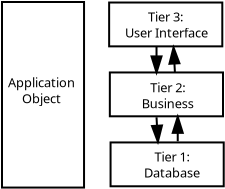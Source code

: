 <?xml version="1.0" encoding="UTF-8"?>
<dia:diagram xmlns:dia="http://www.lysator.liu.se/~alla/dia/">
  <dia:layer name="Background" visible="true">
    <dia:group>
      <dia:object type="Standard - Box" version="0" id="O0">
        <dia:attribute name="obj_pos">
          <dia:point val="5.748,-1.683"/>
        </dia:attribute>
        <dia:attribute name="obj_bb">
          <dia:rectangle val="5.698,-1.733;11.456,0.56"/>
        </dia:attribute>
        <dia:attribute name="elem_corner">
          <dia:point val="5.748,-1.683"/>
        </dia:attribute>
        <dia:attribute name="elem_width">
          <dia:real val="5.658"/>
        </dia:attribute>
        <dia:attribute name="elem_height">
          <dia:real val="2.192"/>
        </dia:attribute>
        <dia:attribute name="show_background">
          <dia:boolean val="true"/>
        </dia:attribute>
      </dia:object>
      <dia:object type="Standard - Text" version="0" id="O1">
        <dia:attribute name="obj_pos">
          <dia:point val="8.612,-0.732"/>
        </dia:attribute>
        <dia:attribute name="obj_bb">
          <dia:rectangle val="5.972,-1.372;11.252,0.228"/>
        </dia:attribute>
        <dia:attribute name="text">
          <dia:composite type="text">
            <dia:attribute name="string">
              <dia:string>#Tier 3:
User Interface#</dia:string>
            </dia:attribute>
            <dia:attribute name="font">
              <dia:font name="Helvetica"/>
            </dia:attribute>
            <dia:attribute name="height">
              <dia:real val="0.8"/>
            </dia:attribute>
            <dia:attribute name="pos">
              <dia:point val="8.612,-0.732"/>
            </dia:attribute>
            <dia:attribute name="color">
              <dia:color val="#000000"/>
            </dia:attribute>
            <dia:attribute name="alignment">
              <dia:enum val="1"/>
            </dia:attribute>
          </dia:composite>
        </dia:attribute>
      </dia:object>
    </dia:group>
    <dia:group>
      <dia:object type="Standard - Box" version="0" id="O2">
        <dia:attribute name="obj_pos">
          <dia:point val="5.783,1.814"/>
        </dia:attribute>
        <dia:attribute name="obj_bb">
          <dia:rectangle val="5.733,1.764;11.491,4.056"/>
        </dia:attribute>
        <dia:attribute name="elem_corner">
          <dia:point val="5.783,1.814"/>
        </dia:attribute>
        <dia:attribute name="elem_width">
          <dia:real val="5.658"/>
        </dia:attribute>
        <dia:attribute name="elem_height">
          <dia:real val="2.192"/>
        </dia:attribute>
        <dia:attribute name="show_background">
          <dia:boolean val="true"/>
        </dia:attribute>
      </dia:object>
      <dia:object type="Standard - Text" version="0" id="O3">
        <dia:attribute name="obj_pos">
          <dia:point val="8.682,2.804"/>
        </dia:attribute>
        <dia:attribute name="obj_bb">
          <dia:rectangle val="7.006,2.164;10.359,3.764"/>
        </dia:attribute>
        <dia:attribute name="text">
          <dia:composite type="text">
            <dia:attribute name="string">
              <dia:string>#Tier 2:
Business#</dia:string>
            </dia:attribute>
            <dia:attribute name="font">
              <dia:font name="Helvetica"/>
            </dia:attribute>
            <dia:attribute name="height">
              <dia:real val="0.8"/>
            </dia:attribute>
            <dia:attribute name="pos">
              <dia:point val="8.682,2.804"/>
            </dia:attribute>
            <dia:attribute name="color">
              <dia:color val="#000000"/>
            </dia:attribute>
            <dia:attribute name="alignment">
              <dia:enum val="1"/>
            </dia:attribute>
          </dia:composite>
        </dia:attribute>
      </dia:object>
    </dia:group>
    <dia:group>
      <dia:object type="Standard - Box" version="0" id="O4">
        <dia:attribute name="obj_pos">
          <dia:point val="5.819,5.313"/>
        </dia:attribute>
        <dia:attribute name="obj_bb">
          <dia:rectangle val="5.769,5.263;11.527,7.556"/>
        </dia:attribute>
        <dia:attribute name="elem_corner">
          <dia:point val="5.819,5.313"/>
        </dia:attribute>
        <dia:attribute name="elem_width">
          <dia:real val="5.658"/>
        </dia:attribute>
        <dia:attribute name="elem_height">
          <dia:real val="2.192"/>
        </dia:attribute>
        <dia:attribute name="show_background">
          <dia:boolean val="true"/>
        </dia:attribute>
      </dia:object>
      <dia:object type="Standard - Text" version="0" id="O5">
        <dia:attribute name="obj_pos">
          <dia:point val="8.895,6.264"/>
        </dia:attribute>
        <dia:attribute name="obj_bb">
          <dia:rectangle val="7.113,5.624;10.677,7.224"/>
        </dia:attribute>
        <dia:attribute name="text">
          <dia:composite type="text">
            <dia:attribute name="string">
              <dia:string>#Tier 1:
Database#</dia:string>
            </dia:attribute>
            <dia:attribute name="font">
              <dia:font name="Helvetica"/>
            </dia:attribute>
            <dia:attribute name="height">
              <dia:real val="0.8"/>
            </dia:attribute>
            <dia:attribute name="pos">
              <dia:point val="8.895,6.264"/>
            </dia:attribute>
            <dia:attribute name="color">
              <dia:color val="#000000"/>
            </dia:attribute>
            <dia:attribute name="alignment">
              <dia:enum val="1"/>
            </dia:attribute>
          </dia:composite>
        </dia:attribute>
      </dia:object>
    </dia:group>
    <dia:object type="UML - Message" version="0" id="O6">
      <dia:attribute name="obj_pos">
        <dia:point val="9.178,5.256"/>
      </dia:attribute>
      <dia:attribute name="obj_bb">
        <dia:rectangle val="8.778,3.933;9.578,5.306"/>
      </dia:attribute>
      <dia:attribute name="conn_endpoints">
        <dia:point val="9.178,5.256"/>
        <dia:point val="9.178,3.983"/>
      </dia:attribute>
      <dia:attribute name="text">
        <dia:string>##</dia:string>
      </dia:attribute>
      <dia:attribute name="type">
        <dia:enum val="0"/>
      </dia:attribute>
      <dia:attribute name="text_pos">
        <dia:point val="9.178,4.62"/>
      </dia:attribute>
    </dia:object>
    <dia:object type="UML - Message" version="0" id="O7">
      <dia:attribute name="obj_pos">
        <dia:point val="9.036,1.791"/>
      </dia:attribute>
      <dia:attribute name="obj_bb">
        <dia:rectangle val="8.563,0.377;9.368,1.844"/>
      </dia:attribute>
      <dia:attribute name="conn_endpoints">
        <dia:point val="9.036,1.791"/>
        <dia:point val="8.965,0.518"/>
      </dia:attribute>
      <dia:attribute name="text">
        <dia:string>##</dia:string>
      </dia:attribute>
      <dia:attribute name="type">
        <dia:enum val="0"/>
      </dia:attribute>
      <dia:attribute name="text_pos">
        <dia:point val="8.949,1.017"/>
      </dia:attribute>
    </dia:object>
    <dia:object type="UML - Message" version="0" id="O8">
      <dia:attribute name="obj_pos">
        <dia:point val="8.117,0.518"/>
      </dia:attribute>
      <dia:attribute name="obj_bb">
        <dia:rectangle val="7.717,0.468;8.517,1.912"/>
      </dia:attribute>
      <dia:attribute name="conn_endpoints">
        <dia:point val="8.117,0.518"/>
        <dia:point val="8.117,1.862"/>
      </dia:attribute>
      <dia:attribute name="text">
        <dia:string>##</dia:string>
      </dia:attribute>
      <dia:attribute name="type">
        <dia:enum val="0"/>
      </dia:attribute>
      <dia:attribute name="text_pos">
        <dia:point val="8.152,1.155"/>
      </dia:attribute>
    </dia:object>
    <dia:object type="UML - Message" version="0" id="O9">
      <dia:attribute name="obj_pos">
        <dia:point val="8.117,4.054"/>
      </dia:attribute>
      <dia:attribute name="obj_bb">
        <dia:rectangle val="7.785,4.001;8.59,5.399"/>
      </dia:attribute>
      <dia:attribute name="conn_endpoints">
        <dia:point val="8.117,4.054"/>
        <dia:point val="8.188,5.327"/>
      </dia:attribute>
      <dia:attribute name="text">
        <dia:string>##</dia:string>
      </dia:attribute>
      <dia:attribute name="type">
        <dia:enum val="0"/>
      </dia:attribute>
      <dia:attribute name="text_pos">
        <dia:point val="8.081,4.761"/>
      </dia:attribute>
    </dia:object>
    <dia:group>
      <dia:object type="Standard - Box" version="0" id="O10">
        <dia:attribute name="obj_pos">
          <dia:point val="0.391,-1.709"/>
        </dia:attribute>
        <dia:attribute name="obj_bb">
          <dia:rectangle val="0.341,-1.759;4.543,7.619"/>
        </dia:attribute>
        <dia:attribute name="elem_corner">
          <dia:point val="0.391,-1.709"/>
        </dia:attribute>
        <dia:attribute name="elem_width">
          <dia:real val="4.102"/>
        </dia:attribute>
        <dia:attribute name="elem_height">
          <dia:real val="9.278"/>
        </dia:attribute>
        <dia:attribute name="show_background">
          <dia:boolean val="true"/>
        </dia:attribute>
      </dia:object>
      <dia:object type="Standard - Text" version="0" id="O11">
        <dia:attribute name="obj_pos">
          <dia:point val="2.371,2.548"/>
        </dia:attribute>
        <dia:attribute name="obj_bb">
          <dia:rectangle val="0.325,1.908;4.417,3.508"/>
        </dia:attribute>
        <dia:attribute name="text">
          <dia:composite type="text">
            <dia:attribute name="string">
              <dia:string>#Application
Object#</dia:string>
            </dia:attribute>
            <dia:attribute name="font">
              <dia:font name="Helvetica"/>
            </dia:attribute>
            <dia:attribute name="height">
              <dia:real val="0.8"/>
            </dia:attribute>
            <dia:attribute name="pos">
              <dia:point val="2.371,2.548"/>
            </dia:attribute>
            <dia:attribute name="color">
              <dia:color val="#000000"/>
            </dia:attribute>
            <dia:attribute name="alignment">
              <dia:enum val="1"/>
            </dia:attribute>
          </dia:composite>
        </dia:attribute>
      </dia:object>
    </dia:group>
  </dia:layer>
</dia:diagram>
